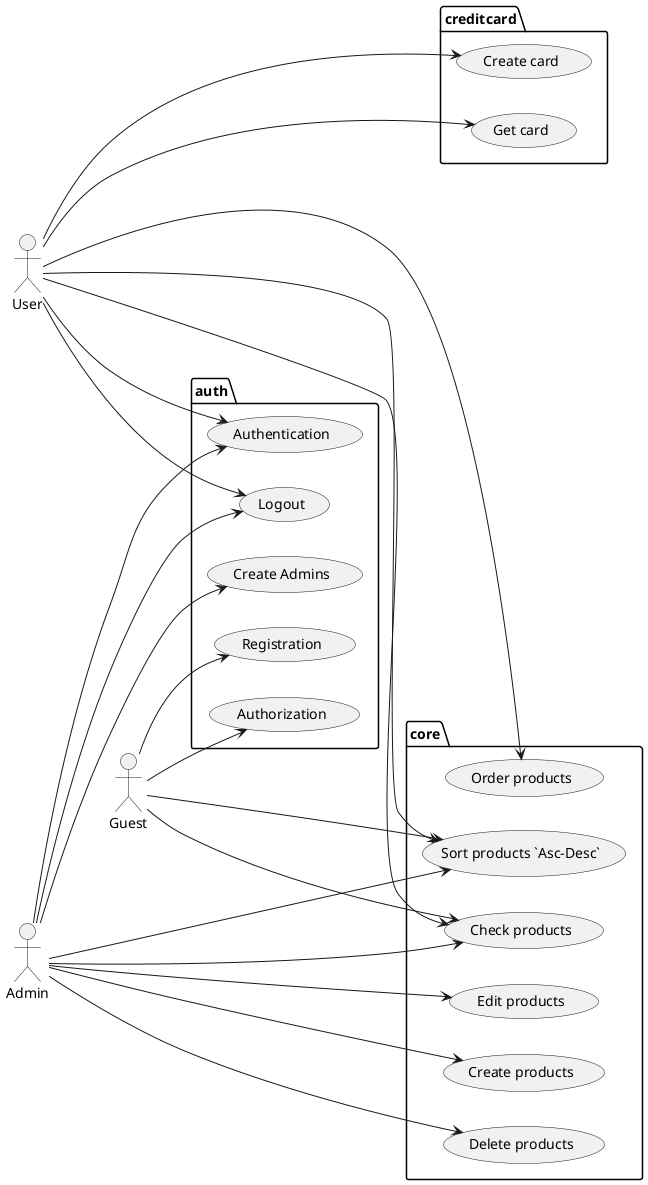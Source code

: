 @startuml
'https://plantuml.com/use-case-diagram

left to right direction
actor User
actor Guest
actor Admin

package core{
    (Check products) as (CP)
    (Order products) as (OP)
    (Create products) as (CrP)
    (Delete products) as (DP)
    (Edit products) as (EP)
    (Sort products `Asc-Desc`) as (SP)
}

package auth{
    (Authorization) as (Author)
    (Registration) as (Reg)
    (Create Admins) as (CA)
    (Authentication) as (Authen)
    (Logout) as (L)
}

package creditcard{
    (Create card) as (CC)
    (Get card) as (GC)
}

User --> (SP)
User ---> (L)
User ----> (CC)
User ---> (GC)
User --> (CP)
User --> (OP)
User --> (Authen)

Guest ---> (CP)
Guest --> (Reg)
Guest --> (Author)
Guest -> (SP)

Admin ----> (CP)
Admin --> (CA)
Admin ---> (CrP)
Admin ----> (DP)
Admin -> (Authen)
Admin -> (EP)
Admin -> (SP)
Admin -> (L)
@enduml